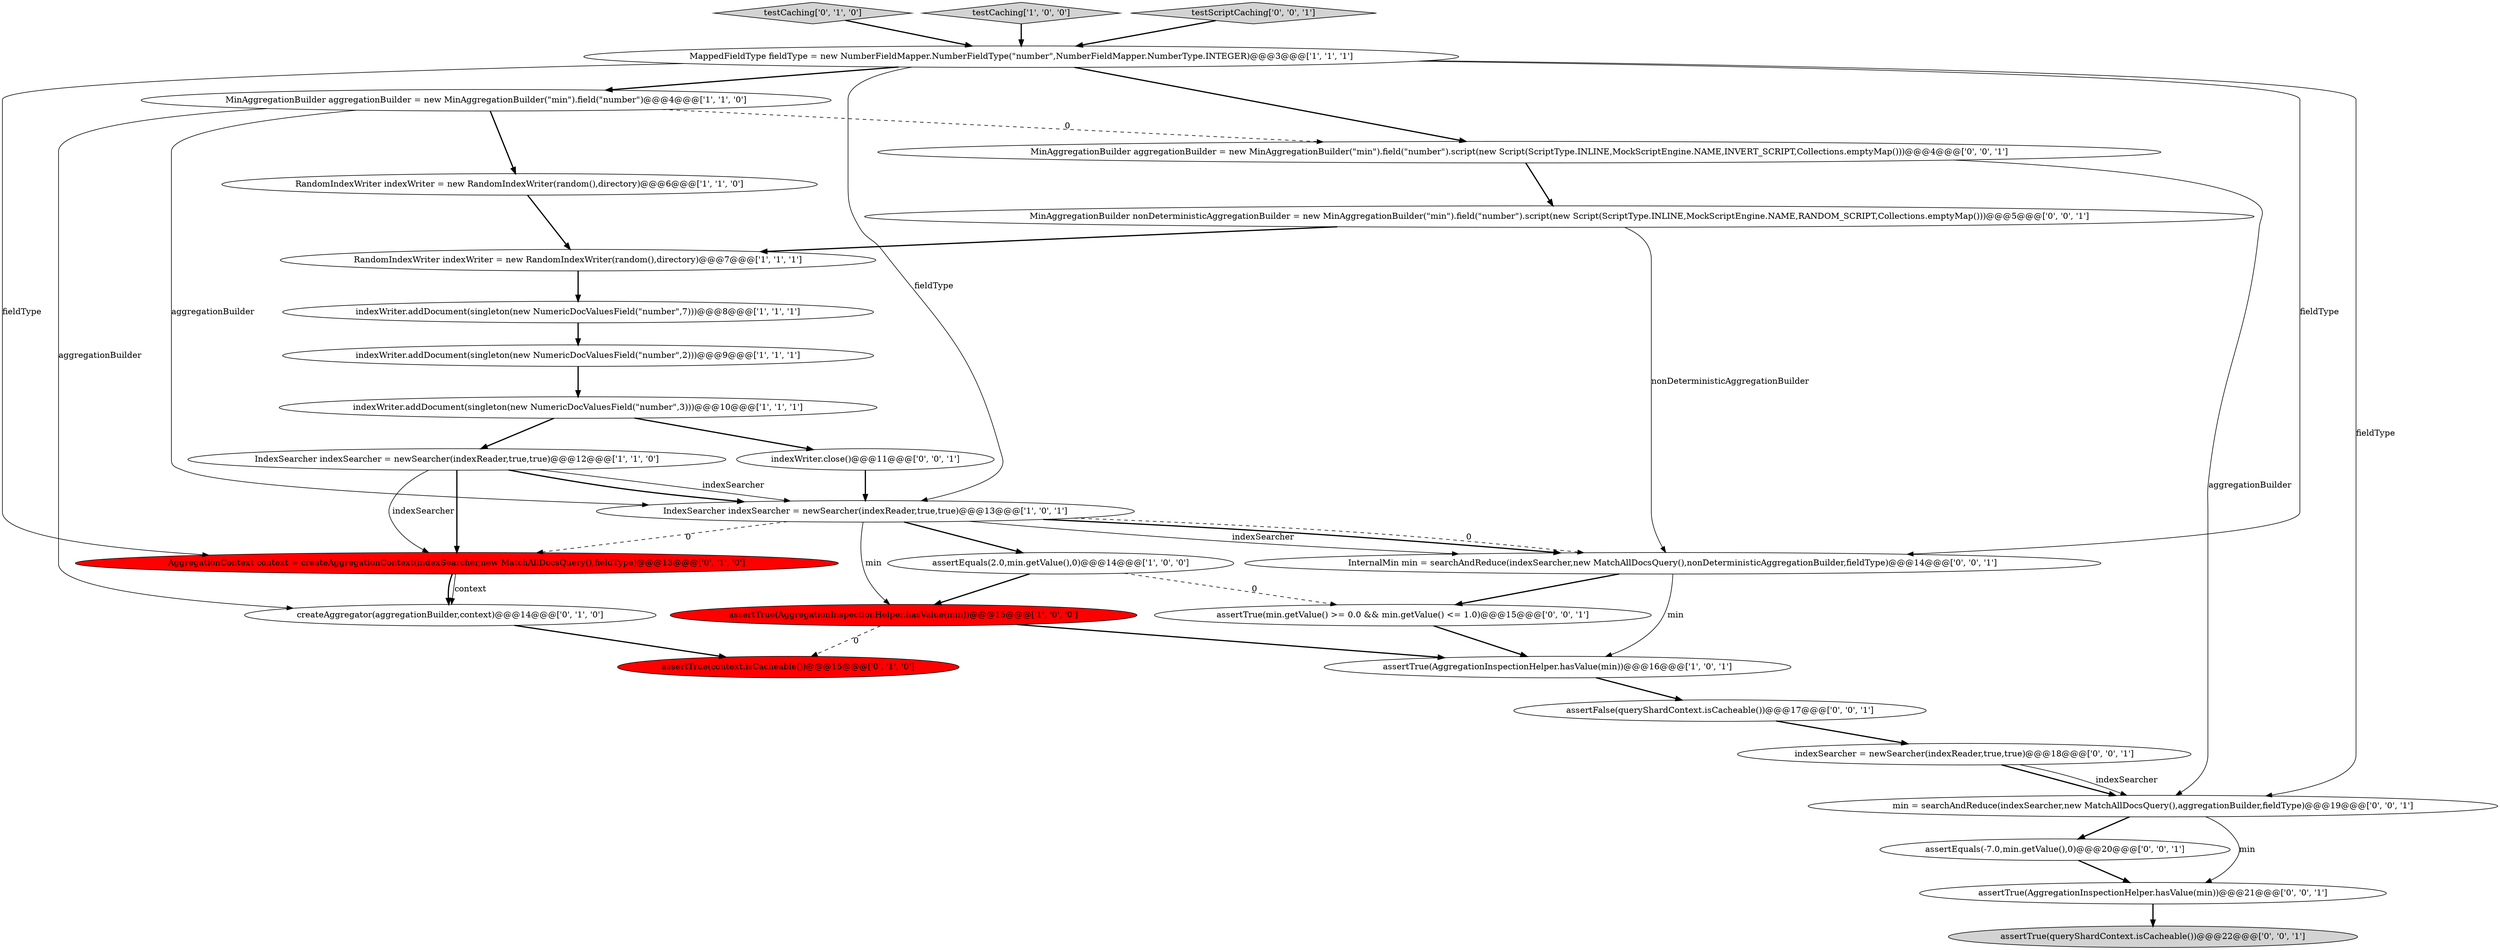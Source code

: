 digraph {
13 [style = filled, label = "testCaching['0', '1', '0']", fillcolor = lightgray, shape = diamond image = "AAA0AAABBB2BBB"];
2 [style = filled, label = "assertTrue(AggregationInspectionHelper.hasValue(min))@@@15@@@['1', '0', '0']", fillcolor = red, shape = ellipse image = "AAA1AAABBB1BBB"];
6 [style = filled, label = "RandomIndexWriter indexWriter = new RandomIndexWriter(random(),directory)@@@7@@@['1', '1', '1']", fillcolor = white, shape = ellipse image = "AAA0AAABBB1BBB"];
11 [style = filled, label = "IndexSearcher indexSearcher = newSearcher(indexReader,true,true)@@@12@@@['1', '1', '0']", fillcolor = white, shape = ellipse image = "AAA0AAABBB1BBB"];
12 [style = filled, label = "assertEquals(2.0,min.getValue(),0)@@@14@@@['1', '0', '0']", fillcolor = white, shape = ellipse image = "AAA0AAABBB1BBB"];
21 [style = filled, label = "indexSearcher = newSearcher(indexReader,true,true)@@@18@@@['0', '0', '1']", fillcolor = white, shape = ellipse image = "AAA0AAABBB3BBB"];
26 [style = filled, label = "assertFalse(queryShardContext.isCacheable())@@@17@@@['0', '0', '1']", fillcolor = white, shape = ellipse image = "AAA0AAABBB3BBB"];
1 [style = filled, label = "MinAggregationBuilder aggregationBuilder = new MinAggregationBuilder(\"min\").field(\"number\")@@@4@@@['1', '1', '0']", fillcolor = white, shape = ellipse image = "AAA0AAABBB1BBB"];
3 [style = filled, label = "assertTrue(AggregationInspectionHelper.hasValue(min))@@@16@@@['1', '0', '1']", fillcolor = white, shape = ellipse image = "AAA0AAABBB1BBB"];
28 [style = filled, label = "assertTrue(AggregationInspectionHelper.hasValue(min))@@@21@@@['0', '0', '1']", fillcolor = white, shape = ellipse image = "AAA0AAABBB3BBB"];
10 [style = filled, label = "indexWriter.addDocument(singleton(new NumericDocValuesField(\"number\",2)))@@@9@@@['1', '1', '1']", fillcolor = white, shape = ellipse image = "AAA0AAABBB1BBB"];
20 [style = filled, label = "assertTrue(min.getValue() >= 0.0 && min.getValue() <= 1.0)@@@15@@@['0', '0', '1']", fillcolor = white, shape = ellipse image = "AAA0AAABBB3BBB"];
14 [style = filled, label = "assertTrue(context.isCacheable())@@@15@@@['0', '1', '0']", fillcolor = red, shape = ellipse image = "AAA1AAABBB2BBB"];
23 [style = filled, label = "assertEquals(-7.0,min.getValue(),0)@@@20@@@['0', '0', '1']", fillcolor = white, shape = ellipse image = "AAA0AAABBB3BBB"];
17 [style = filled, label = "InternalMin min = searchAndReduce(indexSearcher,new MatchAllDocsQuery(),nonDeterministicAggregationBuilder,fieldType)@@@14@@@['0', '0', '1']", fillcolor = white, shape = ellipse image = "AAA0AAABBB3BBB"];
19 [style = filled, label = "MinAggregationBuilder nonDeterministicAggregationBuilder = new MinAggregationBuilder(\"min\").field(\"number\").script(new Script(ScriptType.INLINE,MockScriptEngine.NAME,RANDOM_SCRIPT,Collections.emptyMap()))@@@5@@@['0', '0', '1']", fillcolor = white, shape = ellipse image = "AAA0AAABBB3BBB"];
22 [style = filled, label = "MinAggregationBuilder aggregationBuilder = new MinAggregationBuilder(\"min\").field(\"number\").script(new Script(ScriptType.INLINE,MockScriptEngine.NAME,INVERT_SCRIPT,Collections.emptyMap()))@@@4@@@['0', '0', '1']", fillcolor = white, shape = ellipse image = "AAA0AAABBB3BBB"];
4 [style = filled, label = "indexWriter.addDocument(singleton(new NumericDocValuesField(\"number\",3)))@@@10@@@['1', '1', '1']", fillcolor = white, shape = ellipse image = "AAA0AAABBB1BBB"];
5 [style = filled, label = "testCaching['1', '0', '0']", fillcolor = lightgray, shape = diamond image = "AAA0AAABBB1BBB"];
18 [style = filled, label = "testScriptCaching['0', '0', '1']", fillcolor = lightgray, shape = diamond image = "AAA0AAABBB3BBB"];
16 [style = filled, label = "AggregationContext context = createAggregationContext(indexSearcher,new MatchAllDocsQuery(),fieldType)@@@13@@@['0', '1', '0']", fillcolor = red, shape = ellipse image = "AAA1AAABBB2BBB"];
9 [style = filled, label = "RandomIndexWriter indexWriter = new RandomIndexWriter(random(),directory)@@@6@@@['1', '1', '0']", fillcolor = white, shape = ellipse image = "AAA0AAABBB1BBB"];
15 [style = filled, label = "createAggregator(aggregationBuilder,context)@@@14@@@['0', '1', '0']", fillcolor = white, shape = ellipse image = "AAA0AAABBB2BBB"];
24 [style = filled, label = "min = searchAndReduce(indexSearcher,new MatchAllDocsQuery(),aggregationBuilder,fieldType)@@@19@@@['0', '0', '1']", fillcolor = white, shape = ellipse image = "AAA0AAABBB3BBB"];
27 [style = filled, label = "assertTrue(queryShardContext.isCacheable())@@@22@@@['0', '0', '1']", fillcolor = lightgray, shape = ellipse image = "AAA0AAABBB3BBB"];
0 [style = filled, label = "IndexSearcher indexSearcher = newSearcher(indexReader,true,true)@@@13@@@['1', '0', '1']", fillcolor = white, shape = ellipse image = "AAA0AAABBB1BBB"];
8 [style = filled, label = "MappedFieldType fieldType = new NumberFieldMapper.NumberFieldType(\"number\",NumberFieldMapper.NumberType.INTEGER)@@@3@@@['1', '1', '1']", fillcolor = white, shape = ellipse image = "AAA0AAABBB1BBB"];
25 [style = filled, label = "indexWriter.close()@@@11@@@['0', '0', '1']", fillcolor = white, shape = ellipse image = "AAA0AAABBB3BBB"];
7 [style = filled, label = "indexWriter.addDocument(singleton(new NumericDocValuesField(\"number\",7)))@@@8@@@['1', '1', '1']", fillcolor = white, shape = ellipse image = "AAA0AAABBB1BBB"];
25->0 [style = bold, label=""];
11->0 [style = solid, label="indexSearcher"];
11->16 [style = bold, label=""];
16->15 [style = bold, label=""];
5->8 [style = bold, label=""];
11->16 [style = solid, label="indexSearcher"];
12->20 [style = dashed, label="0"];
19->17 [style = solid, label="nonDeterministicAggregationBuilder"];
15->14 [style = bold, label=""];
4->25 [style = bold, label=""];
22->19 [style = bold, label=""];
0->17 [style = solid, label="indexSearcher"];
7->10 [style = bold, label=""];
0->17 [style = bold, label=""];
2->3 [style = bold, label=""];
0->12 [style = bold, label=""];
0->16 [style = dashed, label="0"];
3->26 [style = bold, label=""];
8->24 [style = solid, label="fieldType"];
21->24 [style = bold, label=""];
20->3 [style = bold, label=""];
17->3 [style = solid, label="min"];
0->2 [style = solid, label="min"];
19->6 [style = bold, label=""];
0->17 [style = dashed, label="0"];
1->15 [style = solid, label="aggregationBuilder"];
24->28 [style = solid, label="min"];
1->9 [style = bold, label=""];
1->22 [style = dashed, label="0"];
9->6 [style = bold, label=""];
8->22 [style = bold, label=""];
26->21 [style = bold, label=""];
8->0 [style = solid, label="fieldType"];
8->16 [style = solid, label="fieldType"];
23->28 [style = bold, label=""];
16->15 [style = solid, label="context"];
8->1 [style = bold, label=""];
22->24 [style = solid, label="aggregationBuilder"];
8->17 [style = solid, label="fieldType"];
12->2 [style = bold, label=""];
11->0 [style = bold, label=""];
1->0 [style = solid, label="aggregationBuilder"];
2->14 [style = dashed, label="0"];
10->4 [style = bold, label=""];
18->8 [style = bold, label=""];
28->27 [style = bold, label=""];
13->8 [style = bold, label=""];
6->7 [style = bold, label=""];
4->11 [style = bold, label=""];
21->24 [style = solid, label="indexSearcher"];
17->20 [style = bold, label=""];
24->23 [style = bold, label=""];
}
